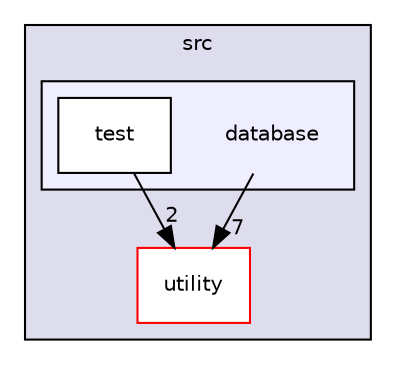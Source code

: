 digraph "/home/hoo/project/Express/src/database" {
  compound=true
  node [ fontsize="10", fontname="Helvetica"];
  edge [ labelfontsize="10", labelfontname="Helvetica"];
  subgraph clusterdir_68267d1309a1af8e8297ef4c3efbcdba {
    graph [ bgcolor="#ddddee", pencolor="black", label="src" fontname="Helvetica", fontsize="10", URL="dir_68267d1309a1af8e8297ef4c3efbcdba.html"]
  dir_0619a8f54b4fad7043a6de45be8fde0b [shape=box label="utility" fillcolor="white" style="filled" color="red" URL="dir_0619a8f54b4fad7043a6de45be8fde0b.html"];
  subgraph clusterdir_803ee67260c130b45d29089798491ab2 {
    graph [ bgcolor="#eeeeff", pencolor="black", label="" URL="dir_803ee67260c130b45d29089798491ab2.html"];
    dir_803ee67260c130b45d29089798491ab2 [shape=plaintext label="database"];
  dir_3a255255f4b985e235dcb4781118f30e [shape=box label="test" fillcolor="white" style="filled" URL="dir_3a255255f4b985e235dcb4781118f30e.html"];
  }
  }
  dir_3a255255f4b985e235dcb4781118f30e->dir_0619a8f54b4fad7043a6de45be8fde0b [headlabel="2", labeldistance=1.5 headhref="dir_000003_000004.html"];
  dir_803ee67260c130b45d29089798491ab2->dir_0619a8f54b4fad7043a6de45be8fde0b [headlabel="7", labeldistance=1.5 headhref="dir_000001_000004.html"];
}
